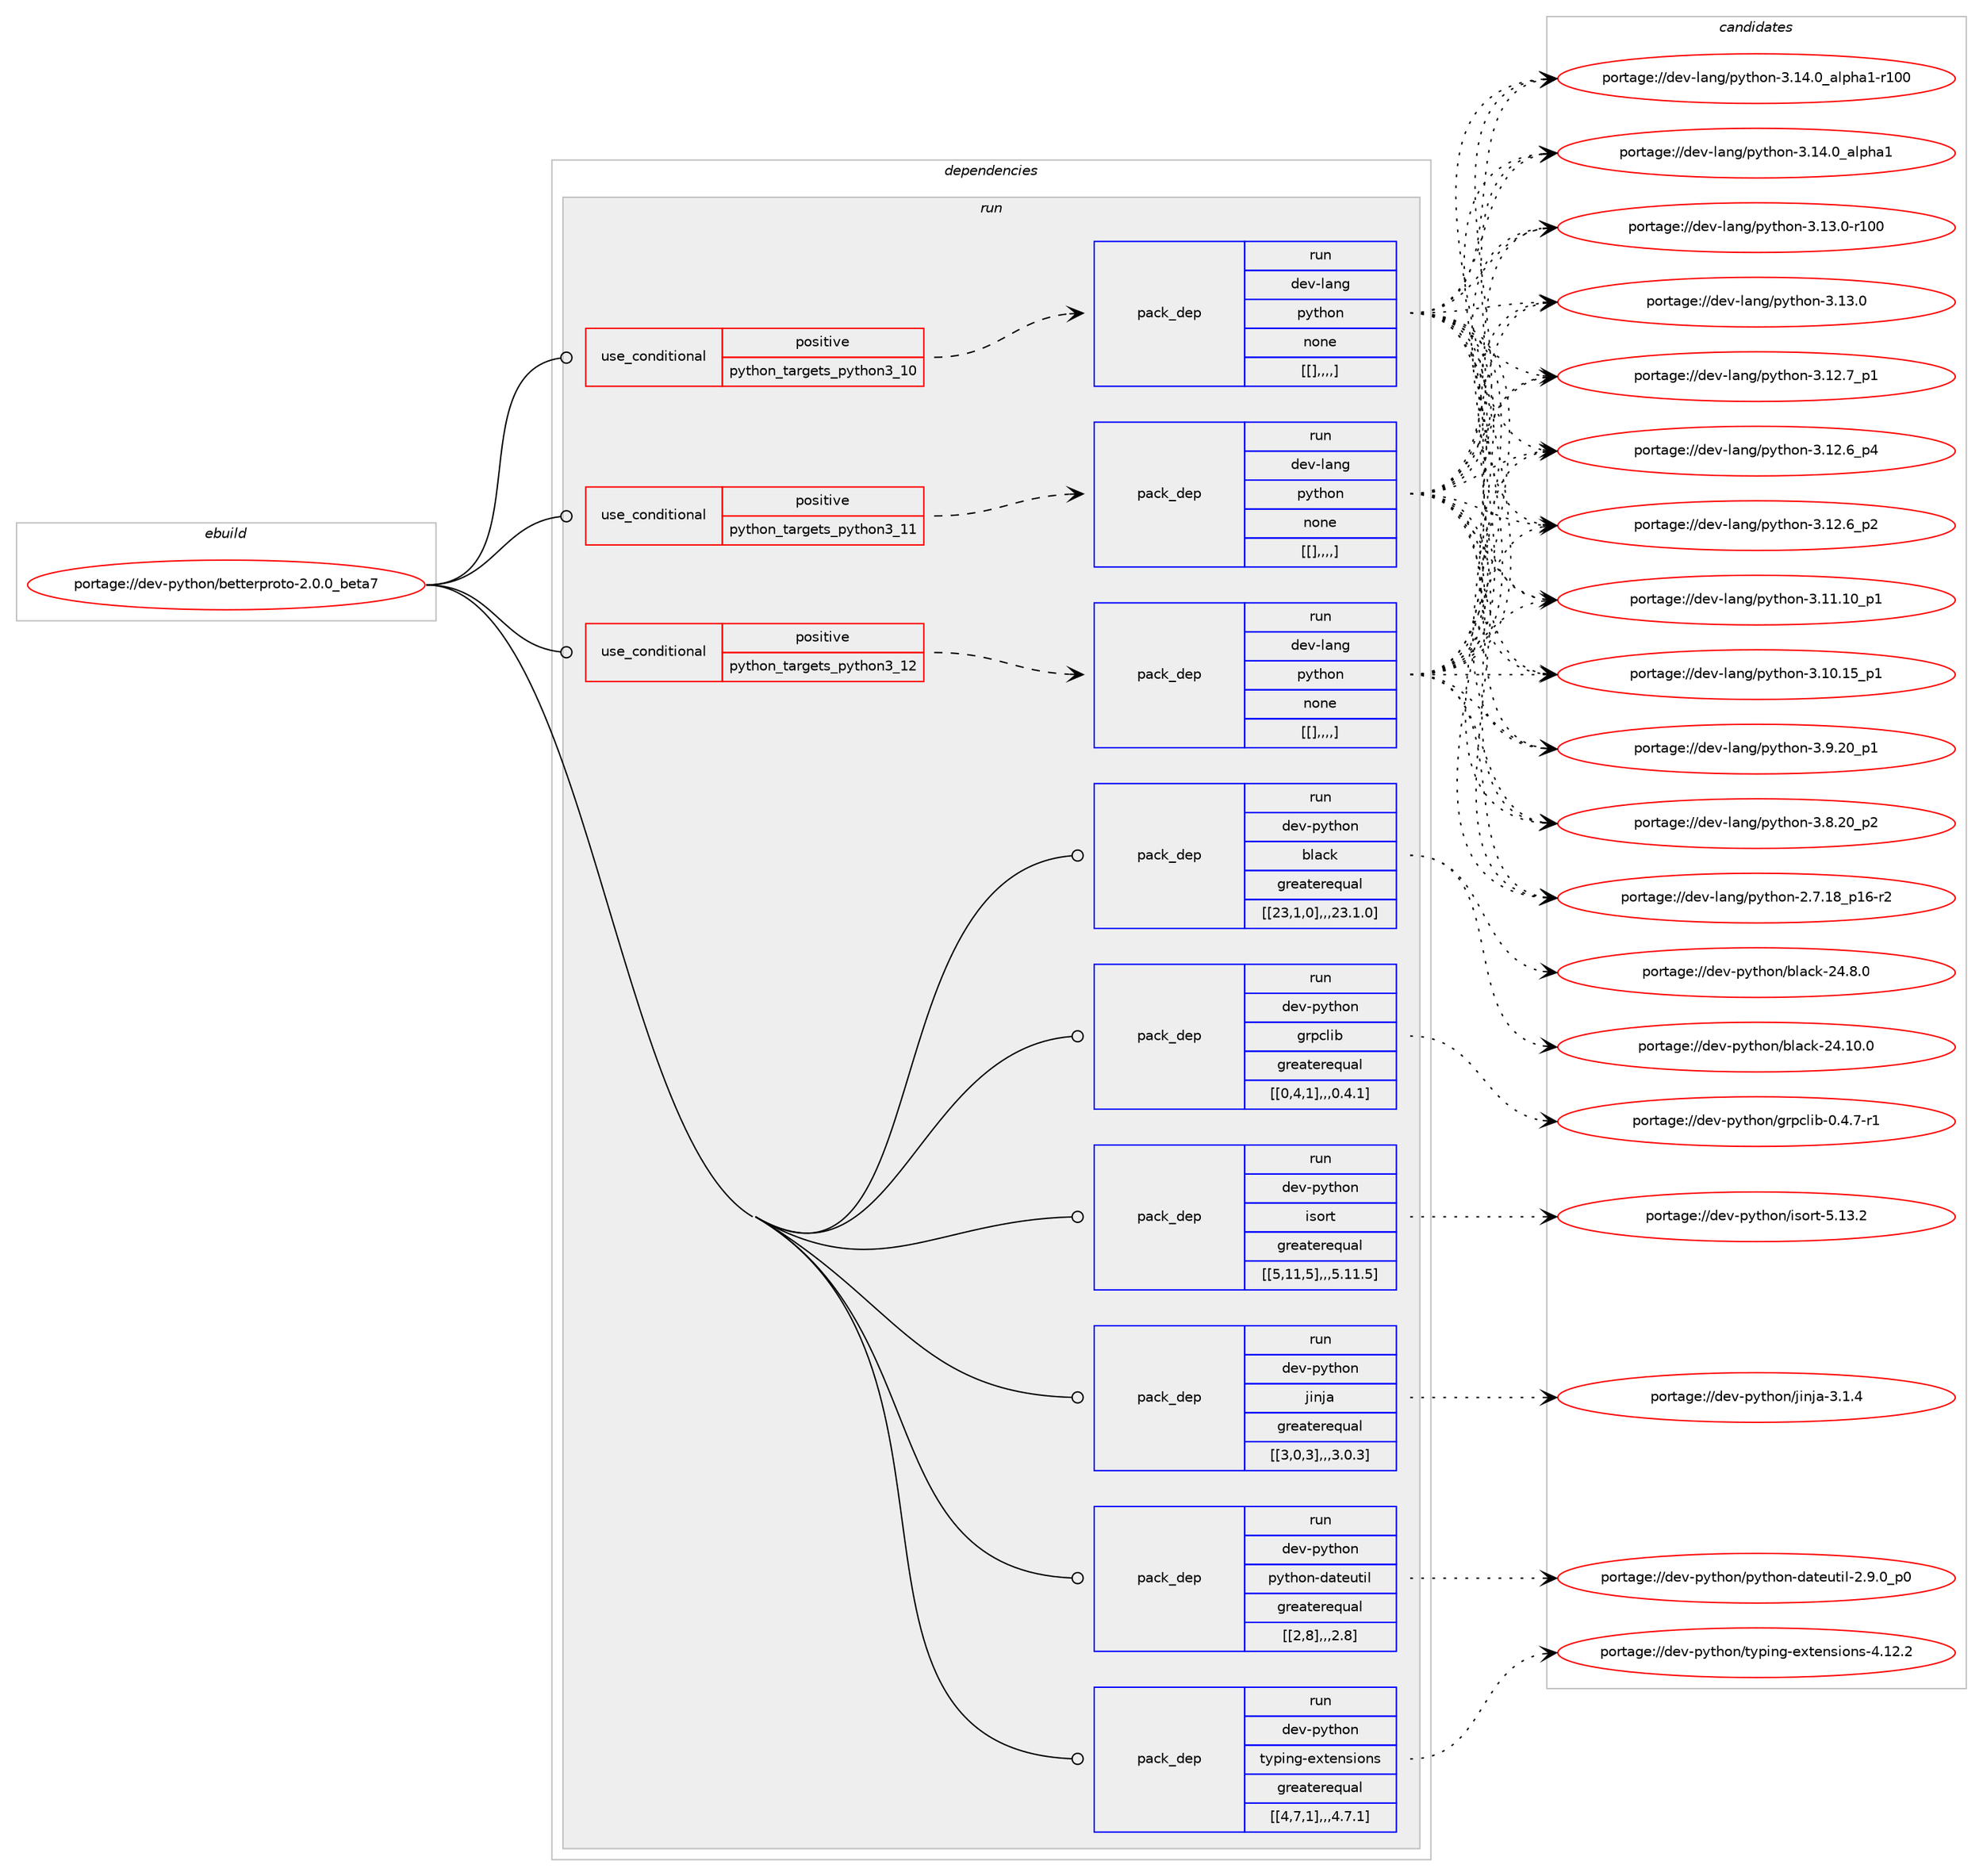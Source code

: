 digraph prolog {

# *************
# Graph options
# *************

newrank=true;
concentrate=true;
compound=true;
graph [rankdir=LR,fontname=Helvetica,fontsize=10,ranksep=1.5];#, ranksep=2.5, nodesep=0.2];
edge  [arrowhead=vee];
node  [fontname=Helvetica,fontsize=10];

# **********
# The ebuild
# **********

subgraph cluster_leftcol {
color=gray;
label=<<i>ebuild</i>>;
id [label="portage://dev-python/betterproto-2.0.0_beta7", color=red, width=4, href="../dev-python/betterproto-2.0.0_beta7.svg"];
}

# ****************
# The dependencies
# ****************

subgraph cluster_midcol {
color=gray;
label=<<i>dependencies</i>>;
subgraph cluster_compile {
fillcolor="#eeeeee";
style=filled;
label=<<i>compile</i>>;
}
subgraph cluster_compileandrun {
fillcolor="#eeeeee";
style=filled;
label=<<i>compile and run</i>>;
}
subgraph cluster_run {
fillcolor="#eeeeee";
style=filled;
label=<<i>run</i>>;
subgraph cond33059 {
dependency147415 [label=<<TABLE BORDER="0" CELLBORDER="1" CELLSPACING="0" CELLPADDING="4"><TR><TD ROWSPAN="3" CELLPADDING="10">use_conditional</TD></TR><TR><TD>positive</TD></TR><TR><TD>python_targets_python3_10</TD></TR></TABLE>>, shape=none, color=red];
subgraph pack113034 {
dependency147418 [label=<<TABLE BORDER="0" CELLBORDER="1" CELLSPACING="0" CELLPADDING="4" WIDTH="220"><TR><TD ROWSPAN="6" CELLPADDING="30">pack_dep</TD></TR><TR><TD WIDTH="110">run</TD></TR><TR><TD>dev-lang</TD></TR><TR><TD>python</TD></TR><TR><TD>none</TD></TR><TR><TD>[[],,,,]</TD></TR></TABLE>>, shape=none, color=blue];
}
dependency147415:e -> dependency147418:w [weight=20,style="dashed",arrowhead="vee"];
}
id:e -> dependency147415:w [weight=20,style="solid",arrowhead="odot"];
subgraph cond33065 {
dependency147427 [label=<<TABLE BORDER="0" CELLBORDER="1" CELLSPACING="0" CELLPADDING="4"><TR><TD ROWSPAN="3" CELLPADDING="10">use_conditional</TD></TR><TR><TD>positive</TD></TR><TR><TD>python_targets_python3_11</TD></TR></TABLE>>, shape=none, color=red];
subgraph pack113041 {
dependency147440 [label=<<TABLE BORDER="0" CELLBORDER="1" CELLSPACING="0" CELLPADDING="4" WIDTH="220"><TR><TD ROWSPAN="6" CELLPADDING="30">pack_dep</TD></TR><TR><TD WIDTH="110">run</TD></TR><TR><TD>dev-lang</TD></TR><TR><TD>python</TD></TR><TR><TD>none</TD></TR><TR><TD>[[],,,,]</TD></TR></TABLE>>, shape=none, color=blue];
}
dependency147427:e -> dependency147440:w [weight=20,style="dashed",arrowhead="vee"];
}
id:e -> dependency147427:w [weight=20,style="solid",arrowhead="odot"];
subgraph cond33076 {
dependency147452 [label=<<TABLE BORDER="0" CELLBORDER="1" CELLSPACING="0" CELLPADDING="4"><TR><TD ROWSPAN="3" CELLPADDING="10">use_conditional</TD></TR><TR><TD>positive</TD></TR><TR><TD>python_targets_python3_12</TD></TR></TABLE>>, shape=none, color=red];
subgraph pack113055 {
dependency147455 [label=<<TABLE BORDER="0" CELLBORDER="1" CELLSPACING="0" CELLPADDING="4" WIDTH="220"><TR><TD ROWSPAN="6" CELLPADDING="30">pack_dep</TD></TR><TR><TD WIDTH="110">run</TD></TR><TR><TD>dev-lang</TD></TR><TR><TD>python</TD></TR><TR><TD>none</TD></TR><TR><TD>[[],,,,]</TD></TR></TABLE>>, shape=none, color=blue];
}
dependency147452:e -> dependency147455:w [weight=20,style="dashed",arrowhead="vee"];
}
id:e -> dependency147452:w [weight=20,style="solid",arrowhead="odot"];
subgraph pack113056 {
dependency147461 [label=<<TABLE BORDER="0" CELLBORDER="1" CELLSPACING="0" CELLPADDING="4" WIDTH="220"><TR><TD ROWSPAN="6" CELLPADDING="30">pack_dep</TD></TR><TR><TD WIDTH="110">run</TD></TR><TR><TD>dev-python</TD></TR><TR><TD>black</TD></TR><TR><TD>greaterequal</TD></TR><TR><TD>[[23,1,0],,,23.1.0]</TD></TR></TABLE>>, shape=none, color=blue];
}
id:e -> dependency147461:w [weight=20,style="solid",arrowhead="odot"];
subgraph pack113060 {
dependency147469 [label=<<TABLE BORDER="0" CELLBORDER="1" CELLSPACING="0" CELLPADDING="4" WIDTH="220"><TR><TD ROWSPAN="6" CELLPADDING="30">pack_dep</TD></TR><TR><TD WIDTH="110">run</TD></TR><TR><TD>dev-python</TD></TR><TR><TD>grpclib</TD></TR><TR><TD>greaterequal</TD></TR><TR><TD>[[0,4,1],,,0.4.1]</TD></TR></TABLE>>, shape=none, color=blue];
}
id:e -> dependency147469:w [weight=20,style="solid",arrowhead="odot"];
subgraph pack113069 {
dependency147482 [label=<<TABLE BORDER="0" CELLBORDER="1" CELLSPACING="0" CELLPADDING="4" WIDTH="220"><TR><TD ROWSPAN="6" CELLPADDING="30">pack_dep</TD></TR><TR><TD WIDTH="110">run</TD></TR><TR><TD>dev-python</TD></TR><TR><TD>isort</TD></TR><TR><TD>greaterequal</TD></TR><TR><TD>[[5,11,5],,,5.11.5]</TD></TR></TABLE>>, shape=none, color=blue];
}
id:e -> dependency147482:w [weight=20,style="solid",arrowhead="odot"];
subgraph pack113073 {
dependency147487 [label=<<TABLE BORDER="0" CELLBORDER="1" CELLSPACING="0" CELLPADDING="4" WIDTH="220"><TR><TD ROWSPAN="6" CELLPADDING="30">pack_dep</TD></TR><TR><TD WIDTH="110">run</TD></TR><TR><TD>dev-python</TD></TR><TR><TD>jinja</TD></TR><TR><TD>greaterequal</TD></TR><TR><TD>[[3,0,3],,,3.0.3]</TD></TR></TABLE>>, shape=none, color=blue];
}
id:e -> dependency147487:w [weight=20,style="solid",arrowhead="odot"];
subgraph pack113084 {
dependency147516 [label=<<TABLE BORDER="0" CELLBORDER="1" CELLSPACING="0" CELLPADDING="4" WIDTH="220"><TR><TD ROWSPAN="6" CELLPADDING="30">pack_dep</TD></TR><TR><TD WIDTH="110">run</TD></TR><TR><TD>dev-python</TD></TR><TR><TD>python-dateutil</TD></TR><TR><TD>greaterequal</TD></TR><TR><TD>[[2,8],,,2.8]</TD></TR></TABLE>>, shape=none, color=blue];
}
id:e -> dependency147516:w [weight=20,style="solid",arrowhead="odot"];
subgraph pack113094 {
dependency147534 [label=<<TABLE BORDER="0" CELLBORDER="1" CELLSPACING="0" CELLPADDING="4" WIDTH="220"><TR><TD ROWSPAN="6" CELLPADDING="30">pack_dep</TD></TR><TR><TD WIDTH="110">run</TD></TR><TR><TD>dev-python</TD></TR><TR><TD>typing-extensions</TD></TR><TR><TD>greaterequal</TD></TR><TR><TD>[[4,7,1],,,4.7.1]</TD></TR></TABLE>>, shape=none, color=blue];
}
id:e -> dependency147534:w [weight=20,style="solid",arrowhead="odot"];
}
}

# **************
# The candidates
# **************

subgraph cluster_choices {
rank=same;
color=gray;
label=<<i>candidates</i>>;

subgraph choice113039 {
color=black;
nodesep=1;
choice100101118451089711010347112121116104111110455146495246489597108112104974945114494848 [label="portage://dev-lang/python-3.14.0_alpha1-r100", color=red, width=4,href="../dev-lang/python-3.14.0_alpha1-r100.svg"];
choice1001011184510897110103471121211161041111104551464952464895971081121049749 [label="portage://dev-lang/python-3.14.0_alpha1", color=red, width=4,href="../dev-lang/python-3.14.0_alpha1.svg"];
choice1001011184510897110103471121211161041111104551464951464845114494848 [label="portage://dev-lang/python-3.13.0-r100", color=red, width=4,href="../dev-lang/python-3.13.0-r100.svg"];
choice10010111845108971101034711212111610411111045514649514648 [label="portage://dev-lang/python-3.13.0", color=red, width=4,href="../dev-lang/python-3.13.0.svg"];
choice100101118451089711010347112121116104111110455146495046559511249 [label="portage://dev-lang/python-3.12.7_p1", color=red, width=4,href="../dev-lang/python-3.12.7_p1.svg"];
choice100101118451089711010347112121116104111110455146495046549511252 [label="portage://dev-lang/python-3.12.6_p4", color=red, width=4,href="../dev-lang/python-3.12.6_p4.svg"];
choice100101118451089711010347112121116104111110455146495046549511250 [label="portage://dev-lang/python-3.12.6_p2", color=red, width=4,href="../dev-lang/python-3.12.6_p2.svg"];
choice10010111845108971101034711212111610411111045514649494649489511249 [label="portage://dev-lang/python-3.11.10_p1", color=red, width=4,href="../dev-lang/python-3.11.10_p1.svg"];
choice10010111845108971101034711212111610411111045514649484649539511249 [label="portage://dev-lang/python-3.10.15_p1", color=red, width=4,href="../dev-lang/python-3.10.15_p1.svg"];
choice100101118451089711010347112121116104111110455146574650489511249 [label="portage://dev-lang/python-3.9.20_p1", color=red, width=4,href="../dev-lang/python-3.9.20_p1.svg"];
choice100101118451089711010347112121116104111110455146564650489511250 [label="portage://dev-lang/python-3.8.20_p2", color=red, width=4,href="../dev-lang/python-3.8.20_p2.svg"];
choice100101118451089711010347112121116104111110455046554649569511249544511450 [label="portage://dev-lang/python-2.7.18_p16-r2", color=red, width=4,href="../dev-lang/python-2.7.18_p16-r2.svg"];
dependency147418:e -> choice100101118451089711010347112121116104111110455146495246489597108112104974945114494848:w [style=dotted,weight="100"];
dependency147418:e -> choice1001011184510897110103471121211161041111104551464952464895971081121049749:w [style=dotted,weight="100"];
dependency147418:e -> choice1001011184510897110103471121211161041111104551464951464845114494848:w [style=dotted,weight="100"];
dependency147418:e -> choice10010111845108971101034711212111610411111045514649514648:w [style=dotted,weight="100"];
dependency147418:e -> choice100101118451089711010347112121116104111110455146495046559511249:w [style=dotted,weight="100"];
dependency147418:e -> choice100101118451089711010347112121116104111110455146495046549511252:w [style=dotted,weight="100"];
dependency147418:e -> choice100101118451089711010347112121116104111110455146495046549511250:w [style=dotted,weight="100"];
dependency147418:e -> choice10010111845108971101034711212111610411111045514649494649489511249:w [style=dotted,weight="100"];
dependency147418:e -> choice10010111845108971101034711212111610411111045514649484649539511249:w [style=dotted,weight="100"];
dependency147418:e -> choice100101118451089711010347112121116104111110455146574650489511249:w [style=dotted,weight="100"];
dependency147418:e -> choice100101118451089711010347112121116104111110455146564650489511250:w [style=dotted,weight="100"];
dependency147418:e -> choice100101118451089711010347112121116104111110455046554649569511249544511450:w [style=dotted,weight="100"];
}
subgraph choice113058 {
color=black;
nodesep=1;
choice100101118451089711010347112121116104111110455146495246489597108112104974945114494848 [label="portage://dev-lang/python-3.14.0_alpha1-r100", color=red, width=4,href="../dev-lang/python-3.14.0_alpha1-r100.svg"];
choice1001011184510897110103471121211161041111104551464952464895971081121049749 [label="portage://dev-lang/python-3.14.0_alpha1", color=red, width=4,href="../dev-lang/python-3.14.0_alpha1.svg"];
choice1001011184510897110103471121211161041111104551464951464845114494848 [label="portage://dev-lang/python-3.13.0-r100", color=red, width=4,href="../dev-lang/python-3.13.0-r100.svg"];
choice10010111845108971101034711212111610411111045514649514648 [label="portage://dev-lang/python-3.13.0", color=red, width=4,href="../dev-lang/python-3.13.0.svg"];
choice100101118451089711010347112121116104111110455146495046559511249 [label="portage://dev-lang/python-3.12.7_p1", color=red, width=4,href="../dev-lang/python-3.12.7_p1.svg"];
choice100101118451089711010347112121116104111110455146495046549511252 [label="portage://dev-lang/python-3.12.6_p4", color=red, width=4,href="../dev-lang/python-3.12.6_p4.svg"];
choice100101118451089711010347112121116104111110455146495046549511250 [label="portage://dev-lang/python-3.12.6_p2", color=red, width=4,href="../dev-lang/python-3.12.6_p2.svg"];
choice10010111845108971101034711212111610411111045514649494649489511249 [label="portage://dev-lang/python-3.11.10_p1", color=red, width=4,href="../dev-lang/python-3.11.10_p1.svg"];
choice10010111845108971101034711212111610411111045514649484649539511249 [label="portage://dev-lang/python-3.10.15_p1", color=red, width=4,href="../dev-lang/python-3.10.15_p1.svg"];
choice100101118451089711010347112121116104111110455146574650489511249 [label="portage://dev-lang/python-3.9.20_p1", color=red, width=4,href="../dev-lang/python-3.9.20_p1.svg"];
choice100101118451089711010347112121116104111110455146564650489511250 [label="portage://dev-lang/python-3.8.20_p2", color=red, width=4,href="../dev-lang/python-3.8.20_p2.svg"];
choice100101118451089711010347112121116104111110455046554649569511249544511450 [label="portage://dev-lang/python-2.7.18_p16-r2", color=red, width=4,href="../dev-lang/python-2.7.18_p16-r2.svg"];
dependency147440:e -> choice100101118451089711010347112121116104111110455146495246489597108112104974945114494848:w [style=dotted,weight="100"];
dependency147440:e -> choice1001011184510897110103471121211161041111104551464952464895971081121049749:w [style=dotted,weight="100"];
dependency147440:e -> choice1001011184510897110103471121211161041111104551464951464845114494848:w [style=dotted,weight="100"];
dependency147440:e -> choice10010111845108971101034711212111610411111045514649514648:w [style=dotted,weight="100"];
dependency147440:e -> choice100101118451089711010347112121116104111110455146495046559511249:w [style=dotted,weight="100"];
dependency147440:e -> choice100101118451089711010347112121116104111110455146495046549511252:w [style=dotted,weight="100"];
dependency147440:e -> choice100101118451089711010347112121116104111110455146495046549511250:w [style=dotted,weight="100"];
dependency147440:e -> choice10010111845108971101034711212111610411111045514649494649489511249:w [style=dotted,weight="100"];
dependency147440:e -> choice10010111845108971101034711212111610411111045514649484649539511249:w [style=dotted,weight="100"];
dependency147440:e -> choice100101118451089711010347112121116104111110455146574650489511249:w [style=dotted,weight="100"];
dependency147440:e -> choice100101118451089711010347112121116104111110455146564650489511250:w [style=dotted,weight="100"];
dependency147440:e -> choice100101118451089711010347112121116104111110455046554649569511249544511450:w [style=dotted,weight="100"];
}
subgraph choice113065 {
color=black;
nodesep=1;
choice100101118451089711010347112121116104111110455146495246489597108112104974945114494848 [label="portage://dev-lang/python-3.14.0_alpha1-r100", color=red, width=4,href="../dev-lang/python-3.14.0_alpha1-r100.svg"];
choice1001011184510897110103471121211161041111104551464952464895971081121049749 [label="portage://dev-lang/python-3.14.0_alpha1", color=red, width=4,href="../dev-lang/python-3.14.0_alpha1.svg"];
choice1001011184510897110103471121211161041111104551464951464845114494848 [label="portage://dev-lang/python-3.13.0-r100", color=red, width=4,href="../dev-lang/python-3.13.0-r100.svg"];
choice10010111845108971101034711212111610411111045514649514648 [label="portage://dev-lang/python-3.13.0", color=red, width=4,href="../dev-lang/python-3.13.0.svg"];
choice100101118451089711010347112121116104111110455146495046559511249 [label="portage://dev-lang/python-3.12.7_p1", color=red, width=4,href="../dev-lang/python-3.12.7_p1.svg"];
choice100101118451089711010347112121116104111110455146495046549511252 [label="portage://dev-lang/python-3.12.6_p4", color=red, width=4,href="../dev-lang/python-3.12.6_p4.svg"];
choice100101118451089711010347112121116104111110455146495046549511250 [label="portage://dev-lang/python-3.12.6_p2", color=red, width=4,href="../dev-lang/python-3.12.6_p2.svg"];
choice10010111845108971101034711212111610411111045514649494649489511249 [label="portage://dev-lang/python-3.11.10_p1", color=red, width=4,href="../dev-lang/python-3.11.10_p1.svg"];
choice10010111845108971101034711212111610411111045514649484649539511249 [label="portage://dev-lang/python-3.10.15_p1", color=red, width=4,href="../dev-lang/python-3.10.15_p1.svg"];
choice100101118451089711010347112121116104111110455146574650489511249 [label="portage://dev-lang/python-3.9.20_p1", color=red, width=4,href="../dev-lang/python-3.9.20_p1.svg"];
choice100101118451089711010347112121116104111110455146564650489511250 [label="portage://dev-lang/python-3.8.20_p2", color=red, width=4,href="../dev-lang/python-3.8.20_p2.svg"];
choice100101118451089711010347112121116104111110455046554649569511249544511450 [label="portage://dev-lang/python-2.7.18_p16-r2", color=red, width=4,href="../dev-lang/python-2.7.18_p16-r2.svg"];
dependency147455:e -> choice100101118451089711010347112121116104111110455146495246489597108112104974945114494848:w [style=dotted,weight="100"];
dependency147455:e -> choice1001011184510897110103471121211161041111104551464952464895971081121049749:w [style=dotted,weight="100"];
dependency147455:e -> choice1001011184510897110103471121211161041111104551464951464845114494848:w [style=dotted,weight="100"];
dependency147455:e -> choice10010111845108971101034711212111610411111045514649514648:w [style=dotted,weight="100"];
dependency147455:e -> choice100101118451089711010347112121116104111110455146495046559511249:w [style=dotted,weight="100"];
dependency147455:e -> choice100101118451089711010347112121116104111110455146495046549511252:w [style=dotted,weight="100"];
dependency147455:e -> choice100101118451089711010347112121116104111110455146495046549511250:w [style=dotted,weight="100"];
dependency147455:e -> choice10010111845108971101034711212111610411111045514649494649489511249:w [style=dotted,weight="100"];
dependency147455:e -> choice10010111845108971101034711212111610411111045514649484649539511249:w [style=dotted,weight="100"];
dependency147455:e -> choice100101118451089711010347112121116104111110455146574650489511249:w [style=dotted,weight="100"];
dependency147455:e -> choice100101118451089711010347112121116104111110455146564650489511250:w [style=dotted,weight="100"];
dependency147455:e -> choice100101118451089711010347112121116104111110455046554649569511249544511450:w [style=dotted,weight="100"];
}
subgraph choice113074 {
color=black;
nodesep=1;
choice10010111845112121116104111110479810897991074550524649484648 [label="portage://dev-python/black-24.10.0", color=red, width=4,href="../dev-python/black-24.10.0.svg"];
choice100101118451121211161041111104798108979910745505246564648 [label="portage://dev-python/black-24.8.0", color=red, width=4,href="../dev-python/black-24.8.0.svg"];
dependency147461:e -> choice10010111845112121116104111110479810897991074550524649484648:w [style=dotted,weight="100"];
dependency147461:e -> choice100101118451121211161041111104798108979910745505246564648:w [style=dotted,weight="100"];
}
subgraph choice113080 {
color=black;
nodesep=1;
choice100101118451121211161041111104710311411299108105984548465246554511449 [label="portage://dev-python/grpclib-0.4.7-r1", color=red, width=4,href="../dev-python/grpclib-0.4.7-r1.svg"];
dependency147469:e -> choice100101118451121211161041111104710311411299108105984548465246554511449:w [style=dotted,weight="100"];
}
subgraph choice113082 {
color=black;
nodesep=1;
choice100101118451121211161041111104710511511111411645534649514650 [label="portage://dev-python/isort-5.13.2", color=red, width=4,href="../dev-python/isort-5.13.2.svg"];
dependency147482:e -> choice100101118451121211161041111104710511511111411645534649514650:w [style=dotted,weight="100"];
}
subgraph choice113084 {
color=black;
nodesep=1;
choice100101118451121211161041111104710610511010697455146494652 [label="portage://dev-python/jinja-3.1.4", color=red, width=4,href="../dev-python/jinja-3.1.4.svg"];
dependency147487:e -> choice100101118451121211161041111104710610511010697455146494652:w [style=dotted,weight="100"];
}
subgraph choice113097 {
color=black;
nodesep=1;
choice100101118451121211161041111104711212111610411111045100971161011171161051084550465746489511248 [label="portage://dev-python/python-dateutil-2.9.0_p0", color=red, width=4,href="../dev-python/python-dateutil-2.9.0_p0.svg"];
dependency147516:e -> choice100101118451121211161041111104711212111610411111045100971161011171161051084550465746489511248:w [style=dotted,weight="100"];
}
subgraph choice113098 {
color=black;
nodesep=1;
choice10010111845112121116104111110471161211121051101034510112011610111011510511111011545524649504650 [label="portage://dev-python/typing-extensions-4.12.2", color=red, width=4,href="../dev-python/typing-extensions-4.12.2.svg"];
dependency147534:e -> choice10010111845112121116104111110471161211121051101034510112011610111011510511111011545524649504650:w [style=dotted,weight="100"];
}
}

}
